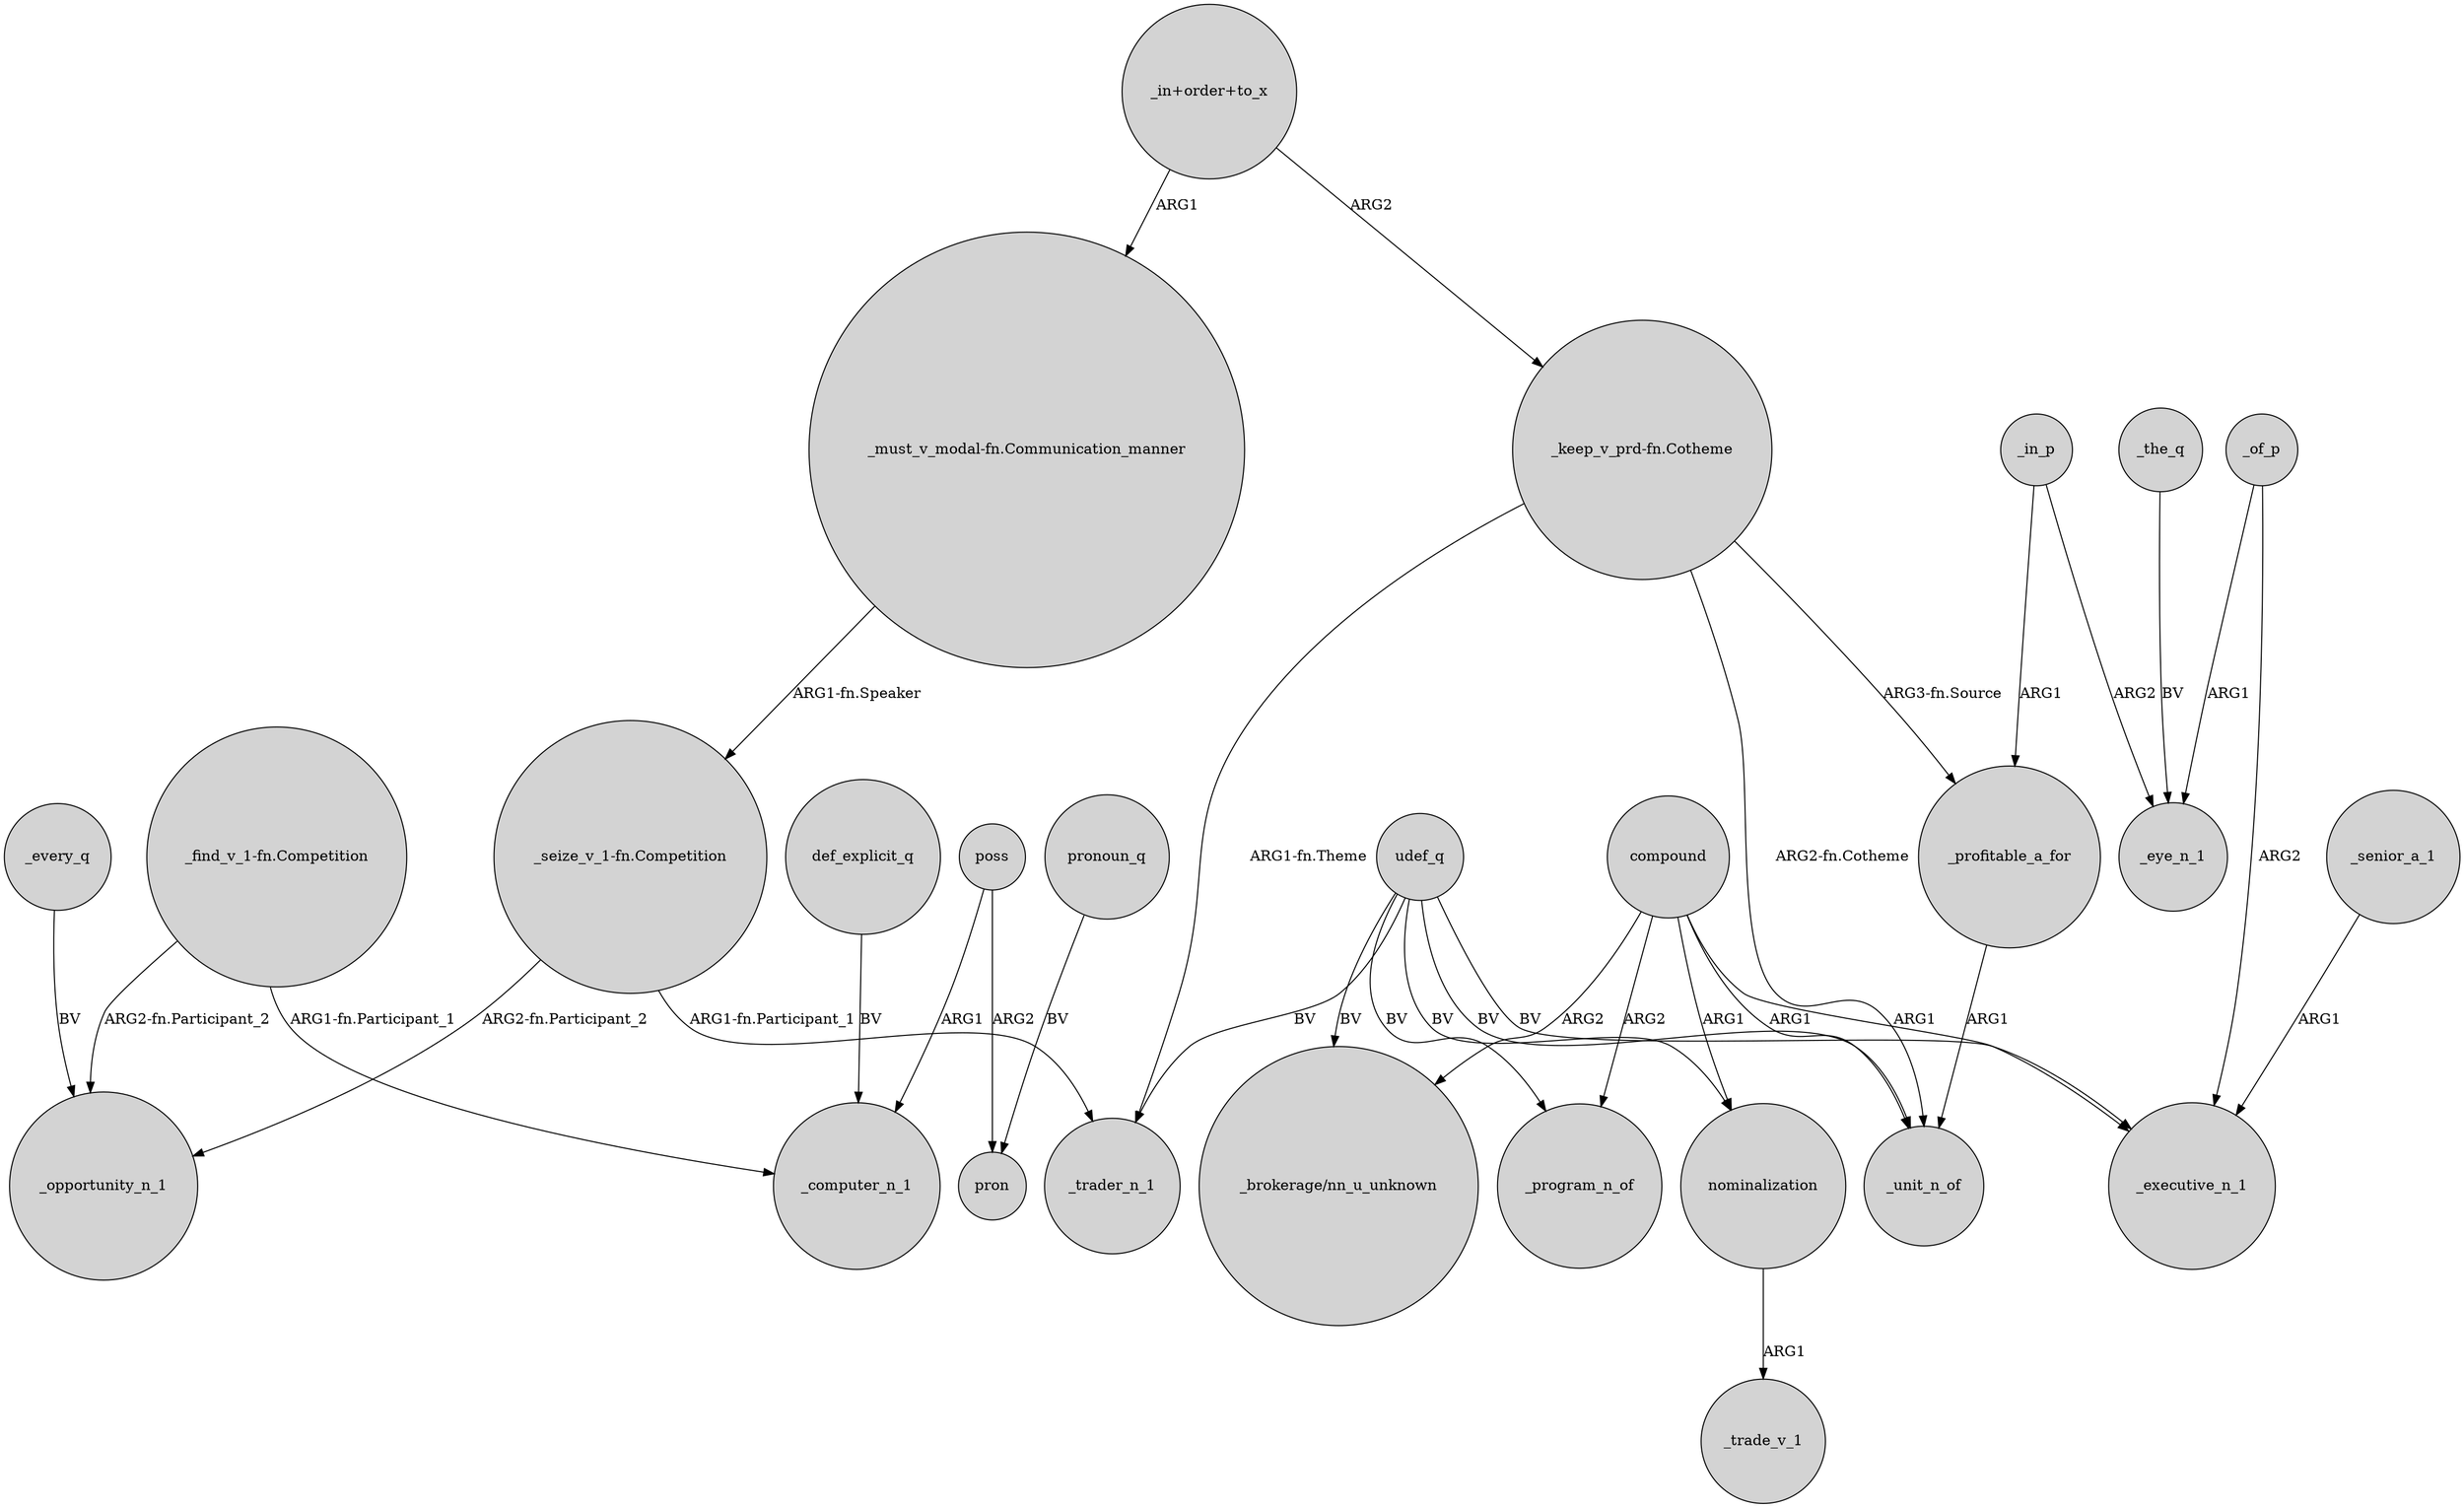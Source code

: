 digraph {
	node [shape=circle style=filled]
	_senior_a_1 -> _executive_n_1 [label=ARG1]
	def_explicit_q -> _computer_n_1 [label=BV]
	udef_q -> _unit_n_of [label=BV]
	_every_q -> _opportunity_n_1 [label=BV]
	_profitable_a_for -> _unit_n_of [label=ARG1]
	udef_q -> nominalization [label=BV]
	"_keep_v_prd-fn.Cotheme" -> _trader_n_1 [label="ARG1-fn.Theme"]
	"_keep_v_prd-fn.Cotheme" -> _profitable_a_for [label="ARG3-fn.Source"]
	"_seize_v_1-fn.Competition" -> _opportunity_n_1 [label="ARG2-fn.Participant_2"]
	compound -> "_brokerage/nn_u_unknown" [label=ARG2]
	udef_q -> _program_n_of [label=BV]
	"_seize_v_1-fn.Competition" -> _trader_n_1 [label="ARG1-fn.Participant_1"]
	udef_q -> "_brokerage/nn_u_unknown" [label=BV]
	compound -> _program_n_of [label=ARG2]
	pronoun_q -> pron [label=BV]
	compound -> nominalization [label=ARG1]
	udef_q -> _trader_n_1 [label=BV]
	poss -> pron [label=ARG2]
	_in_p -> _profitable_a_for [label=ARG1]
	udef_q -> _executive_n_1 [label=BV]
	_of_p -> _eye_n_1 [label=ARG1]
	"_in+order+to_x" -> "_keep_v_prd-fn.Cotheme" [label=ARG2]
	"_must_v_modal-fn.Communication_manner" -> "_seize_v_1-fn.Competition" [label="ARG1-fn.Speaker"]
	_the_q -> _eye_n_1 [label=BV]
	"_keep_v_prd-fn.Cotheme" -> _unit_n_of [label="ARG2-fn.Cotheme"]
	"_in+order+to_x" -> "_must_v_modal-fn.Communication_manner" [label=ARG1]
	compound -> _executive_n_1 [label=ARG1]
	_in_p -> _eye_n_1 [label=ARG2]
	"_find_v_1-fn.Competition" -> _opportunity_n_1 [label="ARG2-fn.Participant_2"]
	"_find_v_1-fn.Competition" -> _computer_n_1 [label="ARG1-fn.Participant_1"]
	compound -> _unit_n_of [label=ARG1]
	poss -> _computer_n_1 [label=ARG1]
	nominalization -> _trade_v_1 [label=ARG1]
	_of_p -> _executive_n_1 [label=ARG2]
}
